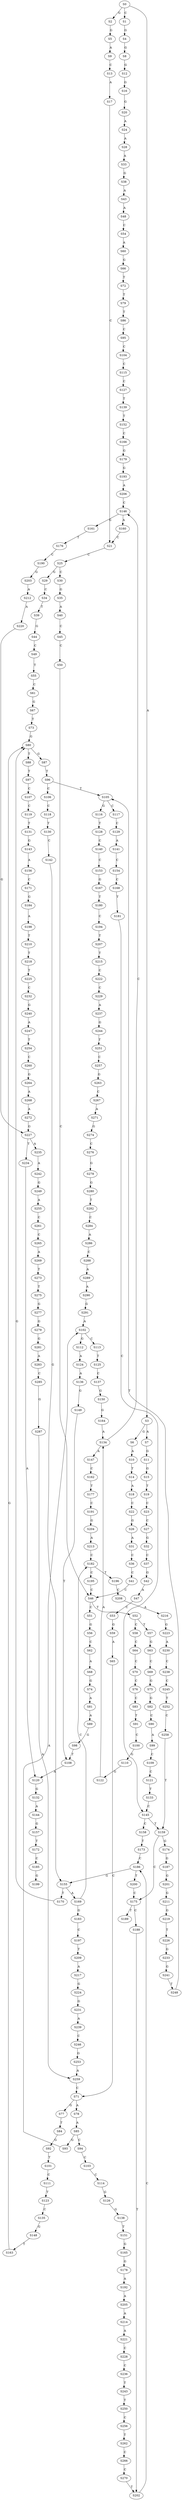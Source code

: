 strict digraph  {
	S0 -> S1 [ label = C ];
	S0 -> S2 [ label = G ];
	S0 -> S3 [ label = A ];
	S1 -> S4 [ label = G ];
	S2 -> S5 [ label = G ];
	S3 -> S6 [ label = G ];
	S3 -> S7 [ label = A ];
	S4 -> S8 [ label = G ];
	S5 -> S9 [ label = A ];
	S6 -> S10 [ label = A ];
	S7 -> S11 [ label = G ];
	S8 -> S12 [ label = G ];
	S9 -> S13 [ label = C ];
	S10 -> S14 [ label = T ];
	S11 -> S15 [ label = G ];
	S12 -> S16 [ label = G ];
	S13 -> S17 [ label = A ];
	S14 -> S18 [ label = A ];
	S15 -> S19 [ label = T ];
	S16 -> S20 [ label = G ];
	S17 -> S21 [ label = C ];
	S18 -> S22 [ label = C ];
	S19 -> S23 [ label = C ];
	S20 -> S24 [ label = A ];
	S21 -> S25 [ label = C ];
	S22 -> S26 [ label = G ];
	S23 -> S27 [ label = C ];
	S24 -> S28 [ label = A ];
	S25 -> S29 [ label = G ];
	S25 -> S30 [ label = C ];
	S26 -> S31 [ label = A ];
	S27 -> S32 [ label = G ];
	S28 -> S33 [ label = A ];
	S29 -> S34 [ label = C ];
	S30 -> S35 [ label = G ];
	S31 -> S36 [ label = C ];
	S32 -> S37 [ label = C ];
	S33 -> S38 [ label = G ];
	S34 -> S39 [ label = T ];
	S35 -> S40 [ label = A ];
	S36 -> S41 [ label = C ];
	S37 -> S42 [ label = G ];
	S38 -> S43 [ label = A ];
	S39 -> S44 [ label = G ];
	S40 -> S45 [ label = C ];
	S41 -> S46 [ label = C ];
	S42 -> S47 [ label = A ];
	S43 -> S48 [ label = A ];
	S44 -> S49 [ label = C ];
	S45 -> S50 [ label = C ];
	S46 -> S51 [ label = C ];
	S46 -> S52 [ label = T ];
	S47 -> S53 [ label = C ];
	S48 -> S54 [ label = C ];
	S49 -> S55 [ label = T ];
	S50 -> S46 [ label = C ];
	S51 -> S56 [ label = G ];
	S52 -> S57 [ label = T ];
	S52 -> S58 [ label = C ];
	S53 -> S59 [ label = G ];
	S54 -> S60 [ label = A ];
	S55 -> S61 [ label = C ];
	S56 -> S62 [ label = C ];
	S57 -> S63 [ label = G ];
	S58 -> S64 [ label = C ];
	S59 -> S65 [ label = A ];
	S60 -> S66 [ label = G ];
	S61 -> S67 [ label = G ];
	S62 -> S68 [ label = A ];
	S63 -> S69 [ label = C ];
	S64 -> S70 [ label = C ];
	S65 -> S71 [ label = C ];
	S66 -> S72 [ label = T ];
	S67 -> S73 [ label = T ];
	S68 -> S74 [ label = G ];
	S69 -> S75 [ label = G ];
	S70 -> S76 [ label = C ];
	S71 -> S77 [ label = G ];
	S71 -> S78 [ label = A ];
	S72 -> S79 [ label = T ];
	S73 -> S80 [ label = G ];
	S74 -> S81 [ label = A ];
	S75 -> S82 [ label = G ];
	S76 -> S83 [ label = C ];
	S77 -> S84 [ label = T ];
	S78 -> S85 [ label = A ];
	S79 -> S86 [ label = T ];
	S80 -> S87 [ label = G ];
	S80 -> S88 [ label = T ];
	S81 -> S89 [ label = A ];
	S82 -> S90 [ label = C ];
	S83 -> S91 [ label = T ];
	S84 -> S92 [ label = G ];
	S85 -> S93 [ label = G ];
	S85 -> S94 [ label = C ];
	S86 -> S95 [ label = C ];
	S87 -> S96 [ label = T ];
	S88 -> S97 [ label = T ];
	S89 -> S98 [ label = G ];
	S90 -> S99 [ label = A ];
	S91 -> S100 [ label = C ];
	S92 -> S101 [ label = T ];
	S93 -> S102 [ label = A ];
	S94 -> S103 [ label = C ];
	S95 -> S104 [ label = C ];
	S96 -> S105 [ label = T ];
	S96 -> S106 [ label = C ];
	S97 -> S107 [ label = C ];
	S98 -> S108 [ label = T ];
	S99 -> S109 [ label = C ];
	S100 -> S110 [ label = G ];
	S101 -> S111 [ label = C ];
	S102 -> S112 [ label = G ];
	S102 -> S113 [ label = C ];
	S103 -> S114 [ label = C ];
	S104 -> S115 [ label = C ];
	S105 -> S116 [ label = G ];
	S105 -> S117 [ label = C ];
	S106 -> S118 [ label = C ];
	S107 -> S119 [ label = C ];
	S108 -> S120 [ label = A ];
	S109 -> S121 [ label = C ];
	S110 -> S122 [ label = G ];
	S111 -> S123 [ label = T ];
	S112 -> S124 [ label = A ];
	S113 -> S125 [ label = T ];
	S114 -> S126 [ label = G ];
	S115 -> S127 [ label = C ];
	S116 -> S128 [ label = T ];
	S117 -> S129 [ label = C ];
	S118 -> S130 [ label = T ];
	S119 -> S131 [ label = T ];
	S120 -> S132 [ label = G ];
	S121 -> S133 [ label = T ];
	S122 -> S134 [ label = A ];
	S123 -> S135 [ label = C ];
	S124 -> S136 [ label = A ];
	S125 -> S137 [ label = C ];
	S126 -> S138 [ label = G ];
	S127 -> S139 [ label = T ];
	S128 -> S140 [ label = C ];
	S129 -> S141 [ label = A ];
	S130 -> S142 [ label = C ];
	S131 -> S143 [ label = G ];
	S132 -> S144 [ label = A ];
	S133 -> S145 [ label = C ];
	S134 -> S146 [ label = C ];
	S134 -> S147 [ label = A ];
	S135 -> S148 [ label = G ];
	S136 -> S149 [ label = G ];
	S137 -> S150 [ label = G ];
	S138 -> S151 [ label = T ];
	S139 -> S152 [ label = T ];
	S140 -> S153 [ label = C ];
	S141 -> S154 [ label = C ];
	S142 -> S155 [ label = G ];
	S143 -> S156 [ label = A ];
	S144 -> S157 [ label = G ];
	S145 -> S158 [ label = C ];
	S145 -> S159 [ label = T ];
	S146 -> S160 [ label = A ];
	S146 -> S161 [ label = G ];
	S147 -> S162 [ label = C ];
	S148 -> S163 [ label = T ];
	S149 -> S108 [ label = T ];
	S150 -> S164 [ label = G ];
	S151 -> S165 [ label = G ];
	S152 -> S166 [ label = C ];
	S153 -> S167 [ label = G ];
	S154 -> S168 [ label = C ];
	S155 -> S169 [ label = A ];
	S155 -> S170 [ label = T ];
	S156 -> S171 [ label = C ];
	S157 -> S172 [ label = T ];
	S158 -> S173 [ label = T ];
	S159 -> S174 [ label = G ];
	S159 -> S175 [ label = C ];
	S160 -> S21 [ label = C ];
	S161 -> S176 [ label = T ];
	S162 -> S177 [ label = T ];
	S163 -> S80 [ label = G ];
	S164 -> S134 [ label = A ];
	S165 -> S178 [ label = G ];
	S166 -> S179 [ label = G ];
	S167 -> S180 [ label = T ];
	S168 -> S181 [ label = T ];
	S169 -> S182 [ label = C ];
	S169 -> S183 [ label = G ];
	S170 -> S80 [ label = G ];
	S171 -> S184 [ label = G ];
	S172 -> S185 [ label = C ];
	S173 -> S186 [ label = C ];
	S174 -> S187 [ label = G ];
	S175 -> S188 [ label = C ];
	S175 -> S189 [ label = T ];
	S176 -> S190 [ label = C ];
	S177 -> S191 [ label = C ];
	S178 -> S192 [ label = A ];
	S179 -> S193 [ label = G ];
	S180 -> S194 [ label = C ];
	S181 -> S145 [ label = C ];
	S182 -> S195 [ label = C ];
	S182 -> S196 [ label = T ];
	S183 -> S197 [ label = C ];
	S184 -> S198 [ label = A ];
	S185 -> S199 [ label = G ];
	S186 -> S155 [ label = G ];
	S186 -> S200 [ label = T ];
	S187 -> S201 [ label = G ];
	S188 -> S202 [ label = T ];
	S190 -> S203 [ label = G ];
	S191 -> S204 [ label = G ];
	S192 -> S205 [ label = A ];
	S193 -> S206 [ label = A ];
	S194 -> S207 [ label = T ];
	S195 -> S46 [ label = C ];
	S196 -> S208 [ label = C ];
	S197 -> S209 [ label = T ];
	S198 -> S210 [ label = T ];
	S200 -> S175 [ label = C ];
	S201 -> S211 [ label = G ];
	S202 -> S186 [ label = C ];
	S203 -> S212 [ label = A ];
	S204 -> S213 [ label = A ];
	S205 -> S214 [ label = A ];
	S206 -> S146 [ label = C ];
	S207 -> S215 [ label = T ];
	S208 -> S216 [ label = A ];
	S209 -> S217 [ label = A ];
	S210 -> S218 [ label = T ];
	S211 -> S219 [ label = G ];
	S212 -> S220 [ label = A ];
	S213 -> S182 [ label = C ];
	S214 -> S221 [ label = A ];
	S215 -> S222 [ label = C ];
	S216 -> S223 [ label = G ];
	S217 -> S224 [ label = G ];
	S218 -> S225 [ label = T ];
	S219 -> S226 [ label = T ];
	S220 -> S227 [ label = G ];
	S221 -> S228 [ label = C ];
	S222 -> S229 [ label = C ];
	S223 -> S230 [ label = A ];
	S224 -> S231 [ label = G ];
	S225 -> S232 [ label = C ];
	S226 -> S233 [ label = G ];
	S227 -> S234 [ label = T ];
	S227 -> S235 [ label = A ];
	S228 -> S236 [ label = C ];
	S229 -> S237 [ label = A ];
	S230 -> S238 [ label = C ];
	S231 -> S239 [ label = A ];
	S232 -> S240 [ label = G ];
	S233 -> S241 [ label = G ];
	S234 -> S120 [ label = A ];
	S235 -> S242 [ label = A ];
	S236 -> S243 [ label = T ];
	S237 -> S244 [ label = G ];
	S238 -> S245 [ label = C ];
	S239 -> S246 [ label = C ];
	S240 -> S247 [ label = A ];
	S241 -> S248 [ label = T ];
	S242 -> S249 [ label = G ];
	S243 -> S250 [ label = T ];
	S244 -> S251 [ label = T ];
	S245 -> S252 [ label = T ];
	S246 -> S253 [ label = G ];
	S247 -> S254 [ label = T ];
	S248 -> S105 [ label = T ];
	S249 -> S255 [ label = A ];
	S250 -> S256 [ label = C ];
	S251 -> S257 [ label = C ];
	S252 -> S258 [ label = C ];
	S253 -> S259 [ label = A ];
	S254 -> S260 [ label = C ];
	S255 -> S261 [ label = C ];
	S256 -> S262 [ label = T ];
	S257 -> S263 [ label = G ];
	S258 -> S159 [ label = T ];
	S259 -> S71 [ label = C ];
	S260 -> S264 [ label = G ];
	S261 -> S265 [ label = C ];
	S262 -> S266 [ label = C ];
	S263 -> S267 [ label = C ];
	S264 -> S268 [ label = A ];
	S265 -> S269 [ label = A ];
	S266 -> S270 [ label = C ];
	S267 -> S271 [ label = A ];
	S268 -> S272 [ label = A ];
	S269 -> S273 [ label = T ];
	S270 -> S202 [ label = T ];
	S271 -> S274 [ label = G ];
	S272 -> S227 [ label = G ];
	S273 -> S275 [ label = T ];
	S274 -> S276 [ label = C ];
	S275 -> S277 [ label = G ];
	S276 -> S278 [ label = G ];
	S277 -> S279 [ label = G ];
	S278 -> S280 [ label = G ];
	S279 -> S281 [ label = G ];
	S280 -> S282 [ label = T ];
	S281 -> S283 [ label = A ];
	S282 -> S284 [ label = C ];
	S283 -> S285 [ label = C ];
	S284 -> S286 [ label = A ];
	S285 -> S287 [ label = G ];
	S286 -> S288 [ label = C ];
	S287 -> S259 [ label = A ];
	S288 -> S289 [ label = A ];
	S289 -> S290 [ label = A ];
	S290 -> S291 [ label = G ];
	S291 -> S102 [ label = A ];
}
